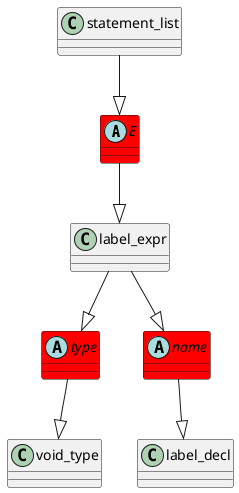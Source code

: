 @startuml
abstract class	E	 #red	
E	 --|> 	label_expr	
statement_list	 --|> 	E	
abstract class	type	 #red	
type	 --|> 	void_type	
label_expr	 --|> 	type	
abstract class	name	 #red	
name	 --|> 	label_decl	
label_expr	 --|> 	name	
@enduml
